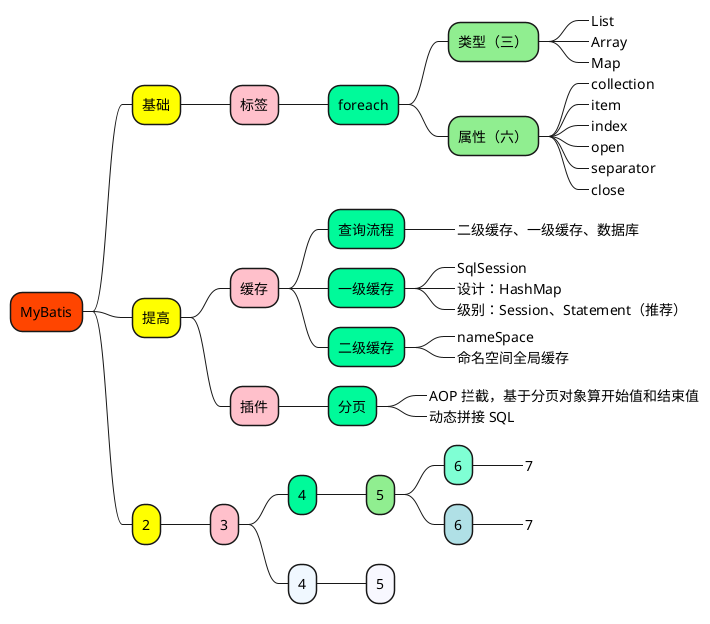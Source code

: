 @startmindmap

+[#OrangeRed] MyBatis

++[#yellow] 基础

+++[#Pink] 标签

++++[#MediumSpringGreen] foreach
+++++[#LightGreen] 类型（三）
++++++[#Aquamarine]_ List
++++++[#Aquamarine]_ Array
++++++[#Aquamarine]_ Map

+++++[#LightGreen] 属性（六）
++++++[#Aquamarine]_ collection
++++++[#Aquamarine]_ item
++++++[#Aquamarine]_ index
++++++[#Aquamarine]_ open
++++++[#Aquamarine]_ separator
++++++[#Aquamarine]_ close


++[#yellow] 提高

+++[#Pink] 缓存
++++[#MediumSpringGreen] 查询流程
+++++[#LightGreen]_ 二级缓存、一级缓存、数据库
++++[#MediumSpringGreen] 一级缓存
+++++[#LightGreen]_ SqlSession
+++++[#LightGreen]_ 设计：HashMap
+++++[#LightGreen]_ 级别：Session、Statement（推荐）

++++[#MediumSpringGreen] 二级缓存
+++++[#LightGreen]_ nameSpace
+++++[#LightGreen]_ 命名空间全局缓存

+++[#Pink] 插件
++++[#MediumSpringGreen] 分页
+++++[#LightGreen]_ AOP 拦截，基于分页对象算开始值和结束值
+++++[#LightGreen]_ 动态拼接 SQL




++[#yellow] 2

+++[#Pink] 3

++++[#MediumSpringGreen] 4
+++++[#LightGreen] 5
++++++[#Aquamarine] 6
+++++++[#Aquamarine]_ 7
++++++[#PowderBlue] 6
+++++++[#PowderBlue]_ 7
++++[#AliceBlue] 4
+++++[#GhostWhite] 5





@endmindmap